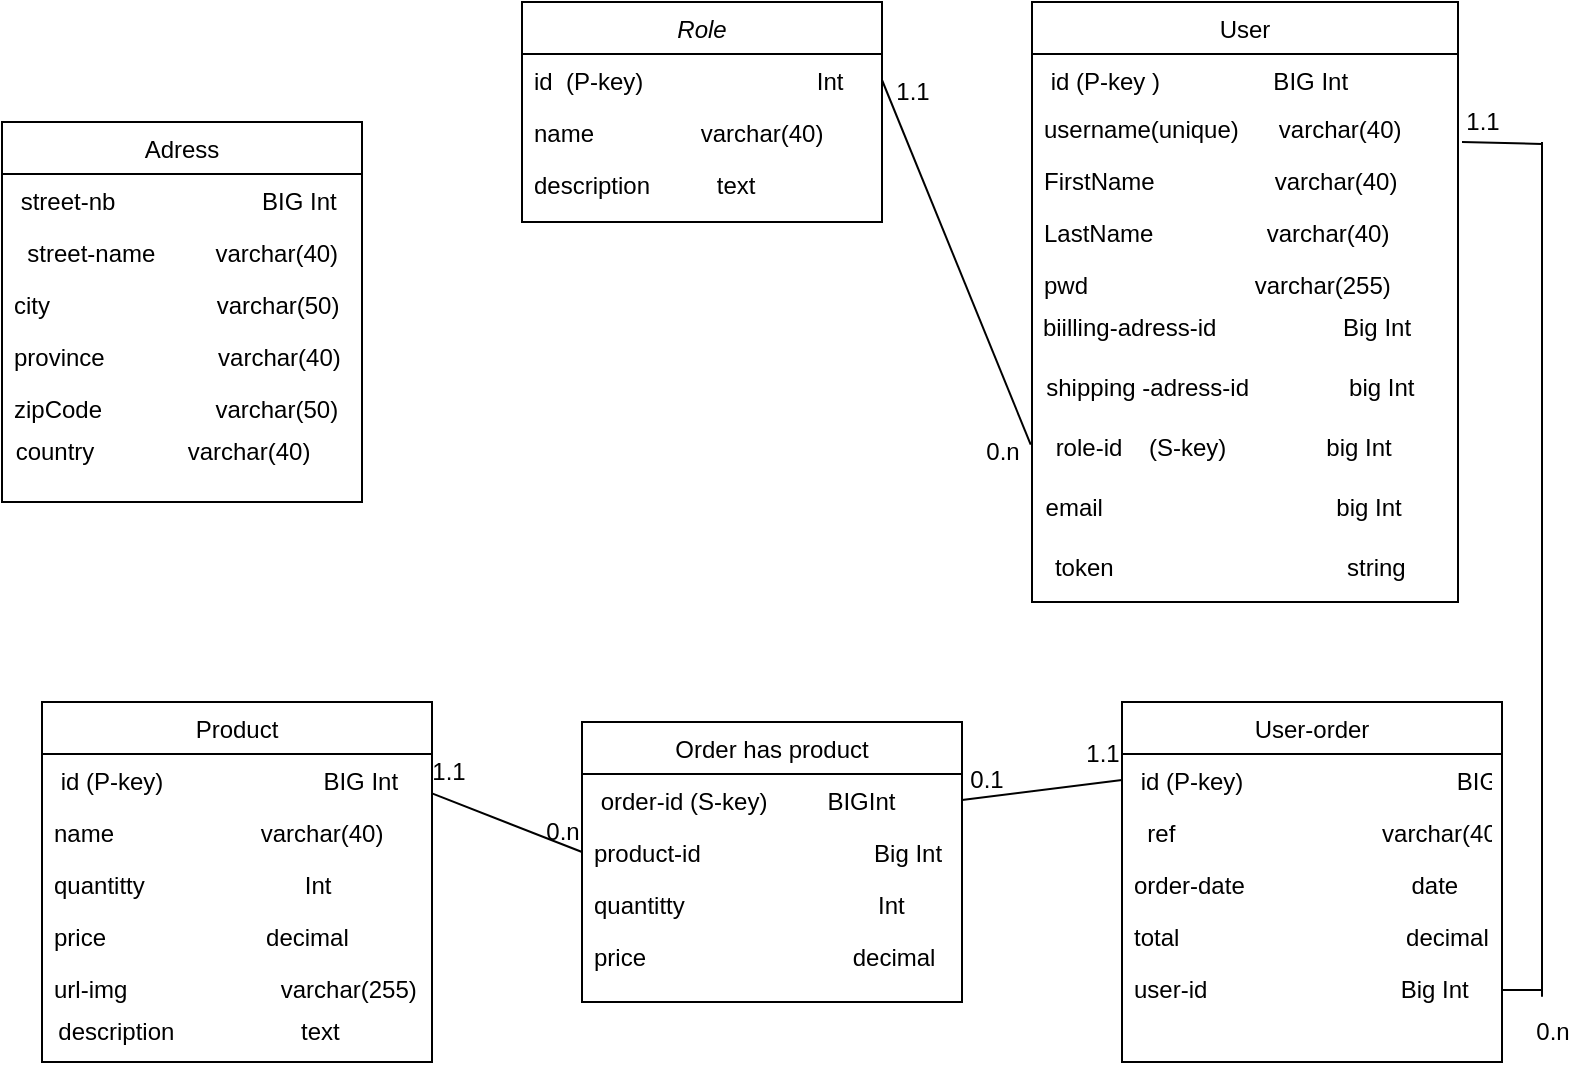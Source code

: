 <mxfile version="22.1.1" type="github">
  <diagram id="C5RBs43oDa-KdzZeNtuy" name="Page-1">
    <mxGraphModel dx="2120" dy="628" grid="1" gridSize="10" guides="1" tooltips="1" connect="1" arrows="1" fold="1" page="1" pageScale="1" pageWidth="827" pageHeight="1169" math="0" shadow="0">
      <root>
        <mxCell id="WIyWlLk6GJQsqaUBKTNV-0" />
        <mxCell id="WIyWlLk6GJQsqaUBKTNV-1" parent="WIyWlLk6GJQsqaUBKTNV-0" />
        <mxCell id="zkfFHV4jXpPFQw0GAbJ--0" value="Role" style="swimlane;fontStyle=2;align=center;verticalAlign=top;childLayout=stackLayout;horizontal=1;startSize=26;horizontalStack=0;resizeParent=1;resizeLast=0;collapsible=1;marginBottom=0;rounded=0;shadow=0;strokeWidth=1;" parent="WIyWlLk6GJQsqaUBKTNV-1" vertex="1">
          <mxGeometry x="180" y="70" width="180" height="110" as="geometry">
            <mxRectangle x="230" y="140" width="160" height="26" as="alternateBounds" />
          </mxGeometry>
        </mxCell>
        <mxCell id="zkfFHV4jXpPFQw0GAbJ--1" value="id  (P-key)                          Int" style="text;align=left;verticalAlign=top;spacingLeft=4;spacingRight=4;overflow=hidden;rotatable=0;points=[[0,0.5],[1,0.5]];portConstraint=eastwest;" parent="zkfFHV4jXpPFQw0GAbJ--0" vertex="1">
          <mxGeometry y="26" width="180" height="26" as="geometry" />
        </mxCell>
        <mxCell id="zkfFHV4jXpPFQw0GAbJ--2" value="name                varchar(40)" style="text;align=left;verticalAlign=top;spacingLeft=4;spacingRight=4;overflow=hidden;rotatable=0;points=[[0,0.5],[1,0.5]];portConstraint=eastwest;rounded=0;shadow=0;html=0;" parent="zkfFHV4jXpPFQw0GAbJ--0" vertex="1">
          <mxGeometry y="52" width="180" height="26" as="geometry" />
        </mxCell>
        <mxCell id="zkfFHV4jXpPFQw0GAbJ--3" value="description          text" style="text;align=left;verticalAlign=top;spacingLeft=4;spacingRight=4;overflow=hidden;rotatable=0;points=[[0,0.5],[1,0.5]];portConstraint=eastwest;rounded=0;shadow=0;html=0;" parent="zkfFHV4jXpPFQw0GAbJ--0" vertex="1">
          <mxGeometry y="78" width="180" height="26" as="geometry" />
        </mxCell>
        <mxCell id="zkfFHV4jXpPFQw0GAbJ--17" value="User" style="swimlane;fontStyle=0;align=center;verticalAlign=top;childLayout=stackLayout;horizontal=1;startSize=26;horizontalStack=0;resizeParent=1;resizeLast=0;collapsible=1;marginBottom=0;rounded=0;shadow=0;strokeWidth=1;" parent="WIyWlLk6GJQsqaUBKTNV-1" vertex="1">
          <mxGeometry x="435" y="70" width="213" height="300" as="geometry">
            <mxRectangle x="540" y="40" width="160" height="26" as="alternateBounds" />
          </mxGeometry>
        </mxCell>
        <mxCell id="zkfFHV4jXpPFQw0GAbJ--18" value=" id (P-key )                 BIG Int&#xa;                               " style="text;align=left;verticalAlign=top;spacingLeft=4;spacingRight=4;overflow=hidden;rotatable=0;points=[[0,0.5],[1,0.5]];portConstraint=eastwest;" parent="zkfFHV4jXpPFQw0GAbJ--17" vertex="1">
          <mxGeometry y="26" width="213" height="24" as="geometry" />
        </mxCell>
        <mxCell id="zkfFHV4jXpPFQw0GAbJ--19" value="username(unique)      varchar(40)" style="text;align=left;verticalAlign=top;spacingLeft=4;spacingRight=4;overflow=hidden;rotatable=0;points=[[0,0.5],[1,0.5]];portConstraint=eastwest;rounded=0;shadow=0;html=0;" parent="zkfFHV4jXpPFQw0GAbJ--17" vertex="1">
          <mxGeometry y="50" width="213" height="26" as="geometry" />
        </mxCell>
        <mxCell id="zkfFHV4jXpPFQw0GAbJ--20" value="FirstName                  varchar(40)" style="text;align=left;verticalAlign=top;spacingLeft=4;spacingRight=4;overflow=hidden;rotatable=0;points=[[0,0.5],[1,0.5]];portConstraint=eastwest;rounded=0;shadow=0;html=0;" parent="zkfFHV4jXpPFQw0GAbJ--17" vertex="1">
          <mxGeometry y="76" width="213" height="26" as="geometry" />
        </mxCell>
        <mxCell id="zkfFHV4jXpPFQw0GAbJ--21" value="LastName                 varchar(40)             " style="text;align=left;verticalAlign=top;spacingLeft=4;spacingRight=4;overflow=hidden;rotatable=0;points=[[0,0.5],[1,0.5]];portConstraint=eastwest;rounded=0;shadow=0;html=0;" parent="zkfFHV4jXpPFQw0GAbJ--17" vertex="1">
          <mxGeometry y="102" width="213" height="26" as="geometry" />
        </mxCell>
        <mxCell id="zkfFHV4jXpPFQw0GAbJ--22" value="pwd                         varchar(255)" style="text;align=left;verticalAlign=top;spacingLeft=4;spacingRight=4;overflow=hidden;rotatable=0;points=[[0,0.5],[1,0.5]];portConstraint=eastwest;rounded=0;shadow=0;html=0;" parent="zkfFHV4jXpPFQw0GAbJ--17" vertex="1">
          <mxGeometry y="128" width="213" height="20" as="geometry" />
        </mxCell>
        <mxCell id="OAeWzW9v6XjA286TBy4v-3" value="biilling-adress-id&amp;nbsp; &amp;nbsp; &amp;nbsp; &amp;nbsp; &amp;nbsp; &amp;nbsp; &amp;nbsp; &amp;nbsp; &amp;nbsp; &amp;nbsp;Big Int&amp;nbsp; &amp;nbsp; &amp;nbsp;&amp;nbsp;" style="text;html=1;align=center;verticalAlign=middle;resizable=0;points=[];autosize=1;strokeColor=none;fillColor=none;" parent="zkfFHV4jXpPFQw0GAbJ--17" vertex="1">
          <mxGeometry y="148" width="213" height="30" as="geometry" />
        </mxCell>
        <mxCell id="OAeWzW9v6XjA286TBy4v-2" value="shipping -adress-id&amp;nbsp; &amp;nbsp; &amp;nbsp; &amp;nbsp; &amp;nbsp; &amp;nbsp; &amp;nbsp; &amp;nbsp;big Int&amp;nbsp; &amp;nbsp; &amp;nbsp;" style="text;html=1;align=center;verticalAlign=middle;resizable=0;points=[];autosize=1;strokeColor=none;fillColor=none;" parent="zkfFHV4jXpPFQw0GAbJ--17" vertex="1">
          <mxGeometry y="178" width="213" height="30" as="geometry" />
        </mxCell>
        <mxCell id="OAeWzW9v6XjA286TBy4v-5" value="role-id&amp;nbsp; &amp;nbsp; (S-key)&amp;nbsp; &amp;nbsp; &amp;nbsp; &amp;nbsp; &amp;nbsp; &amp;nbsp; &amp;nbsp; &amp;nbsp;big Int&amp;nbsp; &amp;nbsp; &amp;nbsp; &amp;nbsp;" style="text;html=1;align=center;verticalAlign=middle;resizable=0;points=[];autosize=1;strokeColor=none;fillColor=none;" parent="zkfFHV4jXpPFQw0GAbJ--17" vertex="1">
          <mxGeometry y="208" width="213" height="30" as="geometry" />
        </mxCell>
        <mxCell id="OAeWzW9v6XjA286TBy4v-7" value="email&amp;nbsp; &amp;nbsp; &amp;nbsp; &amp;nbsp; &amp;nbsp; &amp;nbsp; &amp;nbsp; &amp;nbsp; &amp;nbsp; &amp;nbsp; &amp;nbsp; &amp;nbsp; &amp;nbsp; &amp;nbsp; &amp;nbsp; &amp;nbsp; &amp;nbsp; &amp;nbsp;big Int&amp;nbsp; &amp;nbsp; &amp;nbsp; &amp;nbsp;" style="text;html=1;align=center;verticalAlign=middle;resizable=0;points=[];autosize=1;strokeColor=none;fillColor=none;" parent="zkfFHV4jXpPFQw0GAbJ--17" vertex="1">
          <mxGeometry y="238" width="213" height="30" as="geometry" />
        </mxCell>
        <mxCell id="iui2t8fIuWxg5AHBasML-0" value="token&amp;nbsp; &amp;nbsp; &amp;nbsp; &amp;nbsp; &amp;nbsp; &amp;nbsp; &amp;nbsp; &amp;nbsp; &amp;nbsp; &amp;nbsp; &amp;nbsp; &amp;nbsp; &amp;nbsp; &amp;nbsp; &amp;nbsp; &amp;nbsp; &amp;nbsp; &amp;nbsp;string&amp;nbsp; &amp;nbsp; &amp;nbsp;" style="text;html=1;align=center;verticalAlign=middle;resizable=0;points=[];autosize=1;strokeColor=none;fillColor=none;" vertex="1" parent="zkfFHV4jXpPFQw0GAbJ--17">
          <mxGeometry y="268" width="213" height="30" as="geometry" />
        </mxCell>
        <mxCell id="OAeWzW9v6XjA286TBy4v-10" value="User-order" style="swimlane;fontStyle=0;align=center;verticalAlign=top;childLayout=stackLayout;horizontal=1;startSize=26;horizontalStack=0;resizeParent=1;resizeLast=0;collapsible=1;marginBottom=0;rounded=0;shadow=0;strokeWidth=1;direction=east;" parent="WIyWlLk6GJQsqaUBKTNV-1" vertex="1">
          <mxGeometry x="480" y="420" width="190" height="180" as="geometry">
            <mxRectangle x="550" y="360" width="160" height="26" as="alternateBounds" />
          </mxGeometry>
        </mxCell>
        <mxCell id="OAeWzW9v6XjA286TBy4v-11" value=" id (P-key)                                BIG Int" style="text;align=left;verticalAlign=top;spacingLeft=4;spacingRight=4;overflow=hidden;rotatable=0;points=[[0,0.5],[1,0.5]];portConstraint=eastwest;" parent="OAeWzW9v6XjA286TBy4v-10" vertex="1">
          <mxGeometry y="26" width="190" height="26" as="geometry" />
        </mxCell>
        <mxCell id="OAeWzW9v6XjA286TBy4v-12" value="  ref                               varchar(40)" style="text;align=left;verticalAlign=top;spacingLeft=4;spacingRight=4;overflow=hidden;rotatable=0;points=[[0,0.5],[1,0.5]];portConstraint=eastwest;rounded=0;shadow=0;html=0;" parent="OAeWzW9v6XjA286TBy4v-10" vertex="1">
          <mxGeometry y="52" width="190" height="26" as="geometry" />
        </mxCell>
        <mxCell id="OAeWzW9v6XjA286TBy4v-13" value="order-date                         date" style="text;align=left;verticalAlign=top;spacingLeft=4;spacingRight=4;overflow=hidden;rotatable=0;points=[[0,0.5],[1,0.5]];portConstraint=eastwest;rounded=0;shadow=0;html=0;" parent="OAeWzW9v6XjA286TBy4v-10" vertex="1">
          <mxGeometry y="78" width="190" height="26" as="geometry" />
        </mxCell>
        <mxCell id="OAeWzW9v6XjA286TBy4v-14" value="total                                  decimal             " style="text;align=left;verticalAlign=top;spacingLeft=4;spacingRight=4;overflow=hidden;rotatable=0;points=[[0,0.5],[1,0.5]];portConstraint=eastwest;rounded=0;shadow=0;html=0;" parent="OAeWzW9v6XjA286TBy4v-10" vertex="1">
          <mxGeometry y="104" width="190" height="26" as="geometry" />
        </mxCell>
        <mxCell id="OAeWzW9v6XjA286TBy4v-15" value="user-id                             Big Int" style="text;align=left;verticalAlign=top;spacingLeft=4;spacingRight=4;overflow=hidden;rotatable=0;points=[[0,0.5],[1,0.5]];portConstraint=eastwest;rounded=0;shadow=0;html=0;" parent="OAeWzW9v6XjA286TBy4v-10" vertex="1">
          <mxGeometry y="130" width="190" height="20" as="geometry" />
        </mxCell>
        <mxCell id="OAeWzW9v6XjA286TBy4v-22" value="Order has product" style="swimlane;fontStyle=0;align=center;verticalAlign=top;childLayout=stackLayout;horizontal=1;startSize=26;horizontalStack=0;resizeParent=1;resizeLast=0;collapsible=1;marginBottom=0;rounded=0;shadow=0;strokeWidth=1;direction=east;" parent="WIyWlLk6GJQsqaUBKTNV-1" vertex="1">
          <mxGeometry x="210" y="430" width="190" height="140" as="geometry">
            <mxRectangle x="550" y="360" width="160" height="26" as="alternateBounds" />
          </mxGeometry>
        </mxCell>
        <mxCell id="OAeWzW9v6XjA286TBy4v-23" value=" order-id (S-key)         BIGInt&#xa;                        " style="text;align=left;verticalAlign=top;spacingLeft=4;spacingRight=4;overflow=hidden;rotatable=0;points=[[0,0.5],[1,0.5]];portConstraint=eastwest;" parent="OAeWzW9v6XjA286TBy4v-22" vertex="1">
          <mxGeometry y="26" width="190" height="26" as="geometry" />
        </mxCell>
        <mxCell id="OAeWzW9v6XjA286TBy4v-24" value="product-id                          Big Int" style="text;align=left;verticalAlign=top;spacingLeft=4;spacingRight=4;overflow=hidden;rotatable=0;points=[[0,0.5],[1,0.5]];portConstraint=eastwest;rounded=0;shadow=0;html=0;" parent="OAeWzW9v6XjA286TBy4v-22" vertex="1">
          <mxGeometry y="52" width="190" height="26" as="geometry" />
        </mxCell>
        <mxCell id="OAeWzW9v6XjA286TBy4v-25" value="quantitty                             Int" style="text;align=left;verticalAlign=top;spacingLeft=4;spacingRight=4;overflow=hidden;rotatable=0;points=[[0,0.5],[1,0.5]];portConstraint=eastwest;rounded=0;shadow=0;html=0;" parent="OAeWzW9v6XjA286TBy4v-22" vertex="1">
          <mxGeometry y="78" width="190" height="26" as="geometry" />
        </mxCell>
        <mxCell id="OAeWzW9v6XjA286TBy4v-26" value="price                               decimal             " style="text;align=left;verticalAlign=top;spacingLeft=4;spacingRight=4;overflow=hidden;rotatable=0;points=[[0,0.5],[1,0.5]];portConstraint=eastwest;rounded=0;shadow=0;html=0;" parent="OAeWzW9v6XjA286TBy4v-22" vertex="1">
          <mxGeometry y="104" width="190" height="26" as="geometry" />
        </mxCell>
        <mxCell id="OAeWzW9v6XjA286TBy4v-28" value="Product" style="swimlane;fontStyle=0;align=center;verticalAlign=top;childLayout=stackLayout;horizontal=1;startSize=26;horizontalStack=0;resizeParent=1;resizeLast=0;collapsible=1;marginBottom=0;rounded=0;shadow=0;strokeWidth=1;direction=east;" parent="WIyWlLk6GJQsqaUBKTNV-1" vertex="1">
          <mxGeometry x="-60" y="420" width="195" height="180" as="geometry">
            <mxRectangle x="550" y="360" width="160" height="26" as="alternateBounds" />
          </mxGeometry>
        </mxCell>
        <mxCell id="OAeWzW9v6XjA286TBy4v-29" value=" id (P-key)                        BIG Int&#xa;" style="text;align=left;verticalAlign=top;spacingLeft=4;spacingRight=4;overflow=hidden;rotatable=0;points=[[0,0.5],[1,0.5]];portConstraint=eastwest;" parent="OAeWzW9v6XjA286TBy4v-28" vertex="1">
          <mxGeometry y="26" width="195" height="26" as="geometry" />
        </mxCell>
        <mxCell id="OAeWzW9v6XjA286TBy4v-30" value="name                      varchar(40)" style="text;align=left;verticalAlign=top;spacingLeft=4;spacingRight=4;overflow=hidden;rotatable=0;points=[[0,0.5],[1,0.5]];portConstraint=eastwest;rounded=0;shadow=0;html=0;" parent="OAeWzW9v6XjA286TBy4v-28" vertex="1">
          <mxGeometry y="52" width="195" height="26" as="geometry" />
        </mxCell>
        <mxCell id="OAeWzW9v6XjA286TBy4v-31" value="quantitty                        Int" style="text;align=left;verticalAlign=top;spacingLeft=4;spacingRight=4;overflow=hidden;rotatable=0;points=[[0,0.5],[1,0.5]];portConstraint=eastwest;rounded=0;shadow=0;html=0;" parent="OAeWzW9v6XjA286TBy4v-28" vertex="1">
          <mxGeometry y="78" width="195" height="26" as="geometry" />
        </mxCell>
        <mxCell id="OAeWzW9v6XjA286TBy4v-32" value="price                        decimal             " style="text;align=left;verticalAlign=top;spacingLeft=4;spacingRight=4;overflow=hidden;rotatable=0;points=[[0,0.5],[1,0.5]];portConstraint=eastwest;rounded=0;shadow=0;html=0;" parent="OAeWzW9v6XjA286TBy4v-28" vertex="1">
          <mxGeometry y="104" width="195" height="26" as="geometry" />
        </mxCell>
        <mxCell id="OAeWzW9v6XjA286TBy4v-33" value="url-img                       varchar(255)" style="text;align=left;verticalAlign=top;spacingLeft=4;spacingRight=4;overflow=hidden;rotatable=0;points=[[0,0.5],[1,0.5]];portConstraint=eastwest;rounded=0;shadow=0;html=0;" parent="OAeWzW9v6XjA286TBy4v-28" vertex="1">
          <mxGeometry y="130" width="195" height="20" as="geometry" />
        </mxCell>
        <mxCell id="OAeWzW9v6XjA286TBy4v-35" value="description&amp;nbsp; &amp;nbsp; &amp;nbsp; &amp;nbsp; &amp;nbsp; &amp;nbsp; &amp;nbsp; &amp;nbsp; &amp;nbsp; &amp;nbsp;text&amp;nbsp; &amp;nbsp; &amp;nbsp; &amp;nbsp; &amp;nbsp; &amp;nbsp;&amp;nbsp;" style="text;html=1;align=center;verticalAlign=middle;resizable=0;points=[];autosize=1;strokeColor=none;fillColor=none;" parent="OAeWzW9v6XjA286TBy4v-28" vertex="1">
          <mxGeometry y="150" width="195" height="30" as="geometry" />
        </mxCell>
        <mxCell id="OAeWzW9v6XjA286TBy4v-36" value="Adress" style="swimlane;fontStyle=0;align=center;verticalAlign=top;childLayout=stackLayout;horizontal=1;startSize=26;horizontalStack=0;resizeParent=1;resizeLast=0;collapsible=1;marginBottom=0;rounded=0;shadow=0;strokeWidth=1;" parent="WIyWlLk6GJQsqaUBKTNV-1" vertex="1">
          <mxGeometry x="-80" y="130" width="180" height="190" as="geometry">
            <mxRectangle x="80" y="240" width="160" height="26" as="alternateBounds" />
          </mxGeometry>
        </mxCell>
        <mxCell id="OAeWzW9v6XjA286TBy4v-37" value=" street-nb                      BIG Int" style="text;align=left;verticalAlign=top;spacingLeft=4;spacingRight=4;overflow=hidden;rotatable=0;points=[[0,0.5],[1,0.5]];portConstraint=eastwest;" parent="OAeWzW9v6XjA286TBy4v-36" vertex="1">
          <mxGeometry y="26" width="180" height="26" as="geometry" />
        </mxCell>
        <mxCell id="OAeWzW9v6XjA286TBy4v-38" value="  street-name         varchar(40)" style="text;align=left;verticalAlign=top;spacingLeft=4;spacingRight=4;overflow=hidden;rotatable=0;points=[[0,0.5],[1,0.5]];portConstraint=eastwest;rounded=0;shadow=0;html=0;" parent="OAeWzW9v6XjA286TBy4v-36" vertex="1">
          <mxGeometry y="52" width="180" height="26" as="geometry" />
        </mxCell>
        <mxCell id="OAeWzW9v6XjA286TBy4v-39" value="city                         varchar(50)" style="text;align=left;verticalAlign=top;spacingLeft=4;spacingRight=4;overflow=hidden;rotatable=0;points=[[0,0.5],[1,0.5]];portConstraint=eastwest;rounded=0;shadow=0;html=0;" parent="OAeWzW9v6XjA286TBy4v-36" vertex="1">
          <mxGeometry y="78" width="180" height="26" as="geometry" />
        </mxCell>
        <mxCell id="OAeWzW9v6XjA286TBy4v-40" value="province                 varchar(40)             " style="text;align=left;verticalAlign=top;spacingLeft=4;spacingRight=4;overflow=hidden;rotatable=0;points=[[0,0.5],[1,0.5]];portConstraint=eastwest;rounded=0;shadow=0;html=0;" parent="OAeWzW9v6XjA286TBy4v-36" vertex="1">
          <mxGeometry y="104" width="180" height="26" as="geometry" />
        </mxCell>
        <mxCell id="OAeWzW9v6XjA286TBy4v-41" value="zipCode                 varchar(50)" style="text;align=left;verticalAlign=top;spacingLeft=4;spacingRight=4;overflow=hidden;rotatable=0;points=[[0,0.5],[1,0.5]];portConstraint=eastwest;rounded=0;shadow=0;html=0;" parent="OAeWzW9v6XjA286TBy4v-36" vertex="1">
          <mxGeometry y="130" width="180" height="20" as="geometry" />
        </mxCell>
        <mxCell id="OAeWzW9v6XjA286TBy4v-42" value="country&amp;nbsp; &amp;nbsp; &amp;nbsp; &amp;nbsp; &amp;nbsp; &amp;nbsp; &amp;nbsp; varchar(40)&amp;nbsp; &amp;nbsp; &amp;nbsp;&amp;nbsp;" style="text;html=1;align=center;verticalAlign=middle;resizable=0;points=[];autosize=1;strokeColor=none;fillColor=none;" parent="OAeWzW9v6XjA286TBy4v-36" vertex="1">
          <mxGeometry y="150" width="180" height="30" as="geometry" />
        </mxCell>
        <mxCell id="OAeWzW9v6XjA286TBy4v-46" value="" style="endArrow=none;html=1;rounded=0;entryX=-0.003;entryY=0.444;entryDx=0;entryDy=0;entryPerimeter=0;exitX=1;exitY=0.5;exitDx=0;exitDy=0;" parent="WIyWlLk6GJQsqaUBKTNV-1" source="zkfFHV4jXpPFQw0GAbJ--1" target="OAeWzW9v6XjA286TBy4v-5" edge="1">
          <mxGeometry width="50" height="50" relative="1" as="geometry">
            <mxPoint x="410" y="150" as="sourcePoint" />
            <mxPoint x="530" y="250" as="targetPoint" />
          </mxGeometry>
        </mxCell>
        <mxCell id="OAeWzW9v6XjA286TBy4v-48" value="" style="endArrow=none;html=1;rounded=0;exitX=1.033;exitY=0.867;exitDx=0;exitDy=0;exitPerimeter=0;" parent="WIyWlLk6GJQsqaUBKTNV-1" edge="1">
          <mxGeometry width="50" height="50" relative="1" as="geometry">
            <mxPoint x="690" y="567.34" as="sourcePoint" />
            <mxPoint x="690" y="140" as="targetPoint" />
          </mxGeometry>
        </mxCell>
        <mxCell id="OAeWzW9v6XjA286TBy4v-49" value="" style="endArrow=none;html=1;rounded=0;" parent="WIyWlLk6GJQsqaUBKTNV-1" edge="1">
          <mxGeometry width="50" height="50" relative="1" as="geometry">
            <mxPoint x="650" y="140" as="sourcePoint" />
            <mxPoint x="690" y="141" as="targetPoint" />
          </mxGeometry>
        </mxCell>
        <mxCell id="OAeWzW9v6XjA286TBy4v-50" value="" style="endArrow=none;html=1;rounded=0;entryX=1;entryY=-0.242;entryDx=0;entryDy=0;entryPerimeter=0;exitX=0;exitY=0.5;exitDx=0;exitDy=0;" parent="WIyWlLk6GJQsqaUBKTNV-1" source="OAeWzW9v6XjA286TBy4v-24" target="OAeWzW9v6XjA286TBy4v-30" edge="1">
          <mxGeometry width="50" height="50" relative="1" as="geometry">
            <mxPoint x="190" y="520" as="sourcePoint" />
            <mxPoint x="130" y="540" as="targetPoint" />
          </mxGeometry>
        </mxCell>
        <mxCell id="OAeWzW9v6XjA286TBy4v-53" value="" style="endArrow=none;html=1;rounded=0;" parent="WIyWlLk6GJQsqaUBKTNV-1" edge="1">
          <mxGeometry width="50" height="50" relative="1" as="geometry">
            <mxPoint x="670" y="564" as="sourcePoint" />
            <mxPoint x="690" y="564" as="targetPoint" />
          </mxGeometry>
        </mxCell>
        <mxCell id="OAeWzW9v6XjA286TBy4v-54" value="" style="endArrow=none;html=1;rounded=0;exitX=1;exitY=0.5;exitDx=0;exitDy=0;entryX=0;entryY=0.5;entryDx=0;entryDy=0;" parent="WIyWlLk6GJQsqaUBKTNV-1" source="OAeWzW9v6XjA286TBy4v-23" target="OAeWzW9v6XjA286TBy4v-11" edge="1">
          <mxGeometry width="50" height="50" relative="1" as="geometry">
            <mxPoint x="410" y="370" as="sourcePoint" />
            <mxPoint x="460" y="320" as="targetPoint" />
          </mxGeometry>
        </mxCell>
        <mxCell id="OAeWzW9v6XjA286TBy4v-56" value="1.1" style="text;html=1;align=center;verticalAlign=middle;resizable=0;points=[];autosize=1;strokeColor=none;fillColor=none;" parent="WIyWlLk6GJQsqaUBKTNV-1" vertex="1">
          <mxGeometry x="355" y="100" width="40" height="30" as="geometry" />
        </mxCell>
        <mxCell id="OAeWzW9v6XjA286TBy4v-57" value="0.n" style="text;html=1;align=center;verticalAlign=middle;resizable=0;points=[];autosize=1;strokeColor=none;fillColor=none;" parent="WIyWlLk6GJQsqaUBKTNV-1" vertex="1">
          <mxGeometry x="400" y="280" width="40" height="30" as="geometry" />
        </mxCell>
        <mxCell id="OAeWzW9v6XjA286TBy4v-59" value="0.n" style="text;html=1;align=center;verticalAlign=middle;resizable=0;points=[];autosize=1;strokeColor=none;fillColor=none;" parent="WIyWlLk6GJQsqaUBKTNV-1" vertex="1">
          <mxGeometry x="675" y="570" width="40" height="30" as="geometry" />
        </mxCell>
        <mxCell id="OAeWzW9v6XjA286TBy4v-60" value="1.1" style="text;html=1;align=center;verticalAlign=middle;resizable=0;points=[];autosize=1;strokeColor=none;fillColor=none;" parent="WIyWlLk6GJQsqaUBKTNV-1" vertex="1">
          <mxGeometry x="640" y="115" width="40" height="30" as="geometry" />
        </mxCell>
        <mxCell id="OAeWzW9v6XjA286TBy4v-61" value="1.1" style="text;html=1;align=center;verticalAlign=middle;resizable=0;points=[];autosize=1;strokeColor=none;fillColor=none;" parent="WIyWlLk6GJQsqaUBKTNV-1" vertex="1">
          <mxGeometry x="450" y="431" width="40" height="30" as="geometry" />
        </mxCell>
        <mxCell id="OAeWzW9v6XjA286TBy4v-62" value="0.1" style="text;html=1;align=center;verticalAlign=middle;resizable=0;points=[];autosize=1;strokeColor=none;fillColor=none;" parent="WIyWlLk6GJQsqaUBKTNV-1" vertex="1">
          <mxGeometry x="392" y="444" width="40" height="30" as="geometry" />
        </mxCell>
        <mxCell id="OAeWzW9v6XjA286TBy4v-64" value="0.n" style="text;html=1;align=center;verticalAlign=middle;resizable=0;points=[];autosize=1;strokeColor=none;fillColor=none;" parent="WIyWlLk6GJQsqaUBKTNV-1" vertex="1">
          <mxGeometry x="180" y="470" width="40" height="30" as="geometry" />
        </mxCell>
        <mxCell id="OAeWzW9v6XjA286TBy4v-65" value="1.1" style="text;html=1;align=center;verticalAlign=middle;resizable=0;points=[];autosize=1;strokeColor=none;fillColor=none;" parent="WIyWlLk6GJQsqaUBKTNV-1" vertex="1">
          <mxGeometry x="123" y="440" width="40" height="30" as="geometry" />
        </mxCell>
      </root>
    </mxGraphModel>
  </diagram>
</mxfile>
